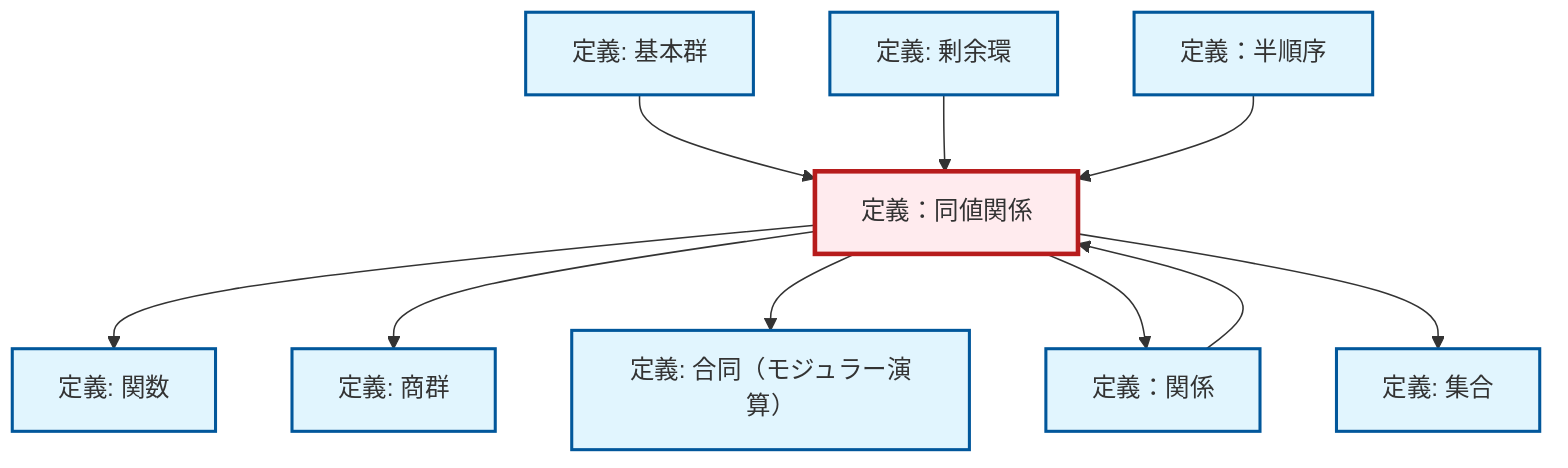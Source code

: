 graph TD
    classDef definition fill:#e1f5fe,stroke:#01579b,stroke-width:2px
    classDef theorem fill:#f3e5f5,stroke:#4a148c,stroke-width:2px
    classDef axiom fill:#fff3e0,stroke:#e65100,stroke-width:2px
    classDef example fill:#e8f5e9,stroke:#1b5e20,stroke-width:2px
    classDef current fill:#ffebee,stroke:#b71c1c,stroke-width:3px
    def-equivalence-relation["定義：同値関係"]:::definition
    def-function["定義: 関数"]:::definition
    def-quotient-group["定義: 商群"]:::definition
    def-fundamental-group["定義: 基本群"]:::definition
    def-set["定義: 集合"]:::definition
    def-partial-order["定義：半順序"]:::definition
    def-congruence["定義: 合同（モジュラー演算）"]:::definition
    def-relation["定義：関係"]:::definition
    def-quotient-ring["定義: 剰余環"]:::definition
    def-equivalence-relation --> def-function
    def-equivalence-relation --> def-quotient-group
    def-equivalence-relation --> def-congruence
    def-relation --> def-equivalence-relation
    def-fundamental-group --> def-equivalence-relation
    def-quotient-ring --> def-equivalence-relation
    def-equivalence-relation --> def-relation
    def-partial-order --> def-equivalence-relation
    def-equivalence-relation --> def-set
    class def-equivalence-relation current